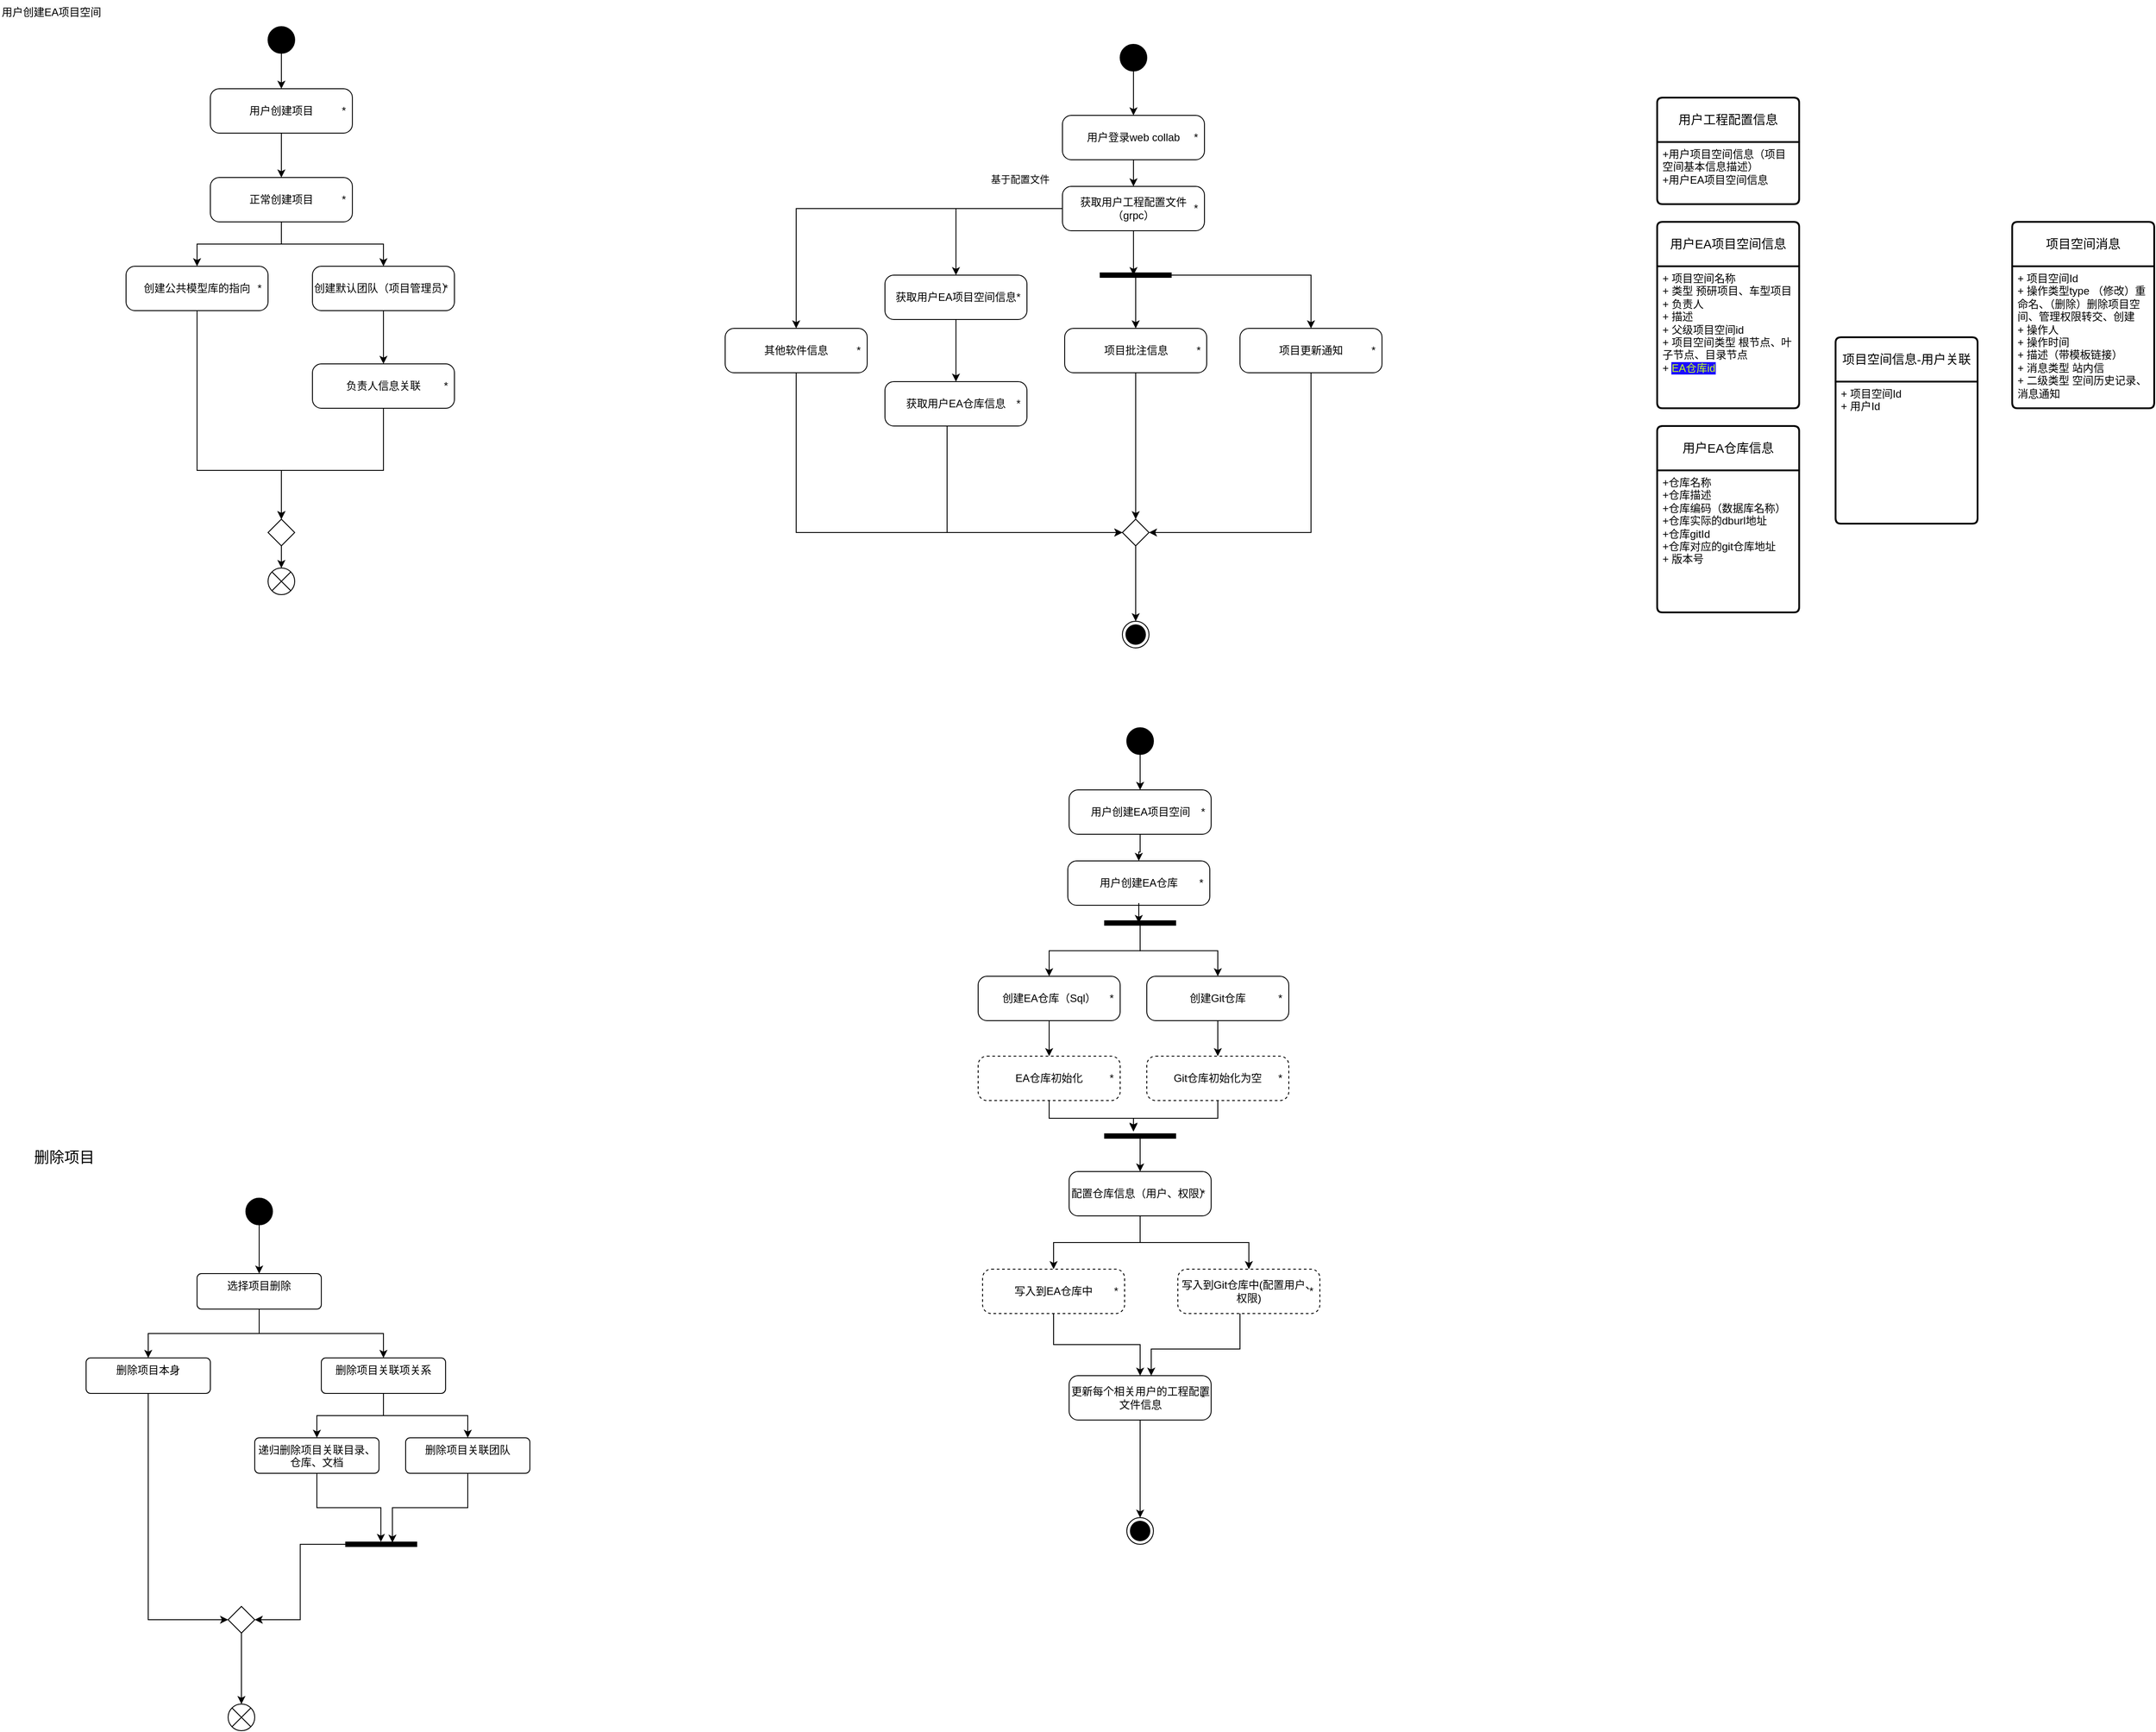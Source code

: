 <mxfile version="26.0.16">
  <diagram name="第 1 页" id="YNdHfXmyiviY9QAdafFr">
    <mxGraphModel dx="2268" dy="840" grid="1" gridSize="10" guides="1" tooltips="1" connect="1" arrows="1" fold="1" page="1" pageScale="1" pageWidth="827" pageHeight="1169" math="0" shadow="0">
      <root>
        <mxCell id="0" />
        <mxCell id="1" parent="0" />
        <mxCell id="krMl-AVOp_0bmk9KP0Yk-16" style="edgeStyle=orthogonalEdgeStyle;rounded=0;orthogonalLoop=1;jettySize=auto;html=1;entryX=0.5;entryY=0;entryDx=0;entryDy=0;" parent="1" source="krMl-AVOp_0bmk9KP0Yk-4" target="krMl-AVOp_0bmk9KP0Yk-6" edge="1">
          <mxGeometry relative="1" as="geometry" />
        </mxCell>
        <mxCell id="krMl-AVOp_0bmk9KP0Yk-4" value="" style="ellipse;fillColor=strokeColor;html=1;" parent="1" vertex="1">
          <mxGeometry x="435" y="50" width="30" height="30" as="geometry" />
        </mxCell>
        <mxCell id="krMl-AVOp_0bmk9KP0Yk-17" style="edgeStyle=orthogonalEdgeStyle;rounded=0;orthogonalLoop=1;jettySize=auto;html=1;" parent="1" source="krMl-AVOp_0bmk9KP0Yk-6" target="krMl-AVOp_0bmk9KP0Yk-8" edge="1">
          <mxGeometry relative="1" as="geometry" />
        </mxCell>
        <mxCell id="krMl-AVOp_0bmk9KP0Yk-6" value="用户登录web collab" style="html=1;dashed=0;rounded=1;absoluteArcSize=1;arcSize=20;verticalAlign=middle;align=center;whiteSpace=wrap;" parent="1" vertex="1">
          <mxGeometry x="370" y="130" width="160" height="50" as="geometry" />
        </mxCell>
        <mxCell id="krMl-AVOp_0bmk9KP0Yk-7" value="*" style="text;resizeWidth=0;resizeHeight=0;points=[];part=1;verticalAlign=middle;align=center;html=1;" parent="krMl-AVOp_0bmk9KP0Yk-6" vertex="1">
          <mxGeometry x="1" y="0.5" width="20" height="20" relative="1" as="geometry">
            <mxPoint x="-20" y="-10" as="offset" />
          </mxGeometry>
        </mxCell>
        <mxCell id="krMl-AVOp_0bmk9KP0Yk-34" style="edgeStyle=orthogonalEdgeStyle;rounded=0;orthogonalLoop=1;jettySize=auto;html=1;" parent="1" source="krMl-AVOp_0bmk9KP0Yk-8" target="krMl-AVOp_0bmk9KP0Yk-30" edge="1">
          <mxGeometry relative="1" as="geometry" />
        </mxCell>
        <mxCell id="krMl-AVOp_0bmk9KP0Yk-8" value="获取用户工程配置文件（grpc）" style="html=1;dashed=0;rounded=1;absoluteArcSize=1;arcSize=20;verticalAlign=middle;align=center;whiteSpace=wrap;" parent="1" vertex="1">
          <mxGeometry x="370" y="210" width="160" height="50" as="geometry" />
        </mxCell>
        <mxCell id="krMl-AVOp_0bmk9KP0Yk-9" value="*" style="text;resizeWidth=0;resizeHeight=0;points=[];part=1;verticalAlign=middle;align=center;html=1;" parent="krMl-AVOp_0bmk9KP0Yk-8" vertex="1">
          <mxGeometry x="1" y="0.5" width="20" height="20" relative="1" as="geometry">
            <mxPoint x="-20" y="-10" as="offset" />
          </mxGeometry>
        </mxCell>
        <mxCell id="krMl-AVOp_0bmk9KP0Yk-38" style="edgeStyle=orthogonalEdgeStyle;rounded=0;orthogonalLoop=1;jettySize=auto;html=1;entryX=0;entryY=0.5;entryDx=0;entryDy=0;" parent="1" source="krMl-AVOp_0bmk9KP0Yk-10" target="krMl-AVOp_0bmk9KP0Yk-36" edge="1">
          <mxGeometry relative="1" as="geometry">
            <Array as="points">
              <mxPoint x="240" y="600" />
            </Array>
          </mxGeometry>
        </mxCell>
        <mxCell id="krMl-AVOp_0bmk9KP0Yk-10" value="获取用户EA仓库信息" style="html=1;dashed=0;rounded=1;absoluteArcSize=1;arcSize=20;verticalAlign=middle;align=center;whiteSpace=wrap;" parent="1" vertex="1">
          <mxGeometry x="170" y="430" width="160" height="50" as="geometry" />
        </mxCell>
        <mxCell id="krMl-AVOp_0bmk9KP0Yk-11" value="*" style="text;resizeWidth=0;resizeHeight=0;points=[];part=1;verticalAlign=middle;align=center;html=1;" parent="krMl-AVOp_0bmk9KP0Yk-10" vertex="1">
          <mxGeometry x="1" y="0.5" width="20" height="20" relative="1" as="geometry">
            <mxPoint x="-20" y="-10" as="offset" />
          </mxGeometry>
        </mxCell>
        <mxCell id="krMl-AVOp_0bmk9KP0Yk-12" value="用户EA仓库信息" style="swimlane;childLayout=stackLayout;horizontal=1;startSize=50;horizontalStack=0;rounded=1;fontSize=14;fontStyle=0;strokeWidth=2;resizeParent=0;resizeLast=1;shadow=0;dashed=0;align=center;arcSize=4;whiteSpace=wrap;html=1;" parent="1" vertex="1">
          <mxGeometry x="1040" y="480" width="160" height="210" as="geometry" />
        </mxCell>
        <mxCell id="krMl-AVOp_0bmk9KP0Yk-13" value="+仓库名称&lt;div&gt;+仓库描述&lt;br&gt;&lt;div&gt;+仓库编码（数据库名称）&lt;br&gt;+仓库实际的dburl地址&lt;/div&gt;&lt;div&gt;+仓库gitId&lt;br&gt;+仓库对应的git仓库地址&lt;div&gt;+ 版本号&lt;/div&gt;&lt;div&gt;&lt;br&gt;&lt;/div&gt;&lt;div&gt;&lt;div&gt;&lt;br&gt;&lt;/div&gt;&lt;/div&gt;&lt;/div&gt;&lt;/div&gt;" style="align=left;strokeColor=none;fillColor=none;spacingLeft=4;spacingRight=4;fontSize=12;verticalAlign=top;resizable=0;rotatable=0;part=1;html=1;whiteSpace=wrap;" parent="krMl-AVOp_0bmk9KP0Yk-12" vertex="1">
          <mxGeometry y="50" width="160" height="160" as="geometry" />
        </mxCell>
        <mxCell id="krMl-AVOp_0bmk9KP0Yk-14" value="用户工程配置信息" style="swimlane;childLayout=stackLayout;horizontal=1;startSize=50;horizontalStack=0;rounded=1;fontSize=14;fontStyle=0;strokeWidth=2;resizeParent=0;resizeLast=1;shadow=0;dashed=0;align=center;arcSize=4;whiteSpace=wrap;html=1;" parent="1" vertex="1">
          <mxGeometry x="1040" y="110" width="160" height="120" as="geometry" />
        </mxCell>
        <mxCell id="krMl-AVOp_0bmk9KP0Yk-15" value="+用户项目空间信息（项目空间基本信息描述）&lt;div&gt;+用户EA项目空间信息&lt;/div&gt;" style="align=left;strokeColor=none;fillColor=none;spacingLeft=4;spacingRight=4;fontSize=12;verticalAlign=top;resizable=0;rotatable=0;part=1;html=1;whiteSpace=wrap;" parent="krMl-AVOp_0bmk9KP0Yk-14" vertex="1">
          <mxGeometry y="50" width="160" height="70" as="geometry" />
        </mxCell>
        <mxCell id="krMl-AVOp_0bmk9KP0Yk-18" style="edgeStyle=orthogonalEdgeStyle;rounded=0;orthogonalLoop=1;jettySize=auto;html=1;entryX=0.5;entryY=0;entryDx=0;entryDy=0;" parent="1" source="krMl-AVOp_0bmk9KP0Yk-8" target="krMl-AVOp_0bmk9KP0Yk-80" edge="1">
          <mxGeometry relative="1" as="geometry" />
        </mxCell>
        <mxCell id="krMl-AVOp_0bmk9KP0Yk-19" value="基于配置文件" style="edgeLabel;html=1;align=center;verticalAlign=middle;resizable=0;points=[];" parent="krMl-AVOp_0bmk9KP0Yk-18" vertex="1" connectable="0">
          <mxGeometry x="0.157" y="-2" relative="1" as="geometry">
            <mxPoint x="65" y="-31" as="offset" />
          </mxGeometry>
        </mxCell>
        <mxCell id="krMl-AVOp_0bmk9KP0Yk-24" style="edgeStyle=orthogonalEdgeStyle;rounded=0;orthogonalLoop=1;jettySize=auto;html=1;entryX=0.5;entryY=0;entryDx=0;entryDy=0;" parent="1" source="krMl-AVOp_0bmk9KP0Yk-20" target="krMl-AVOp_0bmk9KP0Yk-22" edge="1">
          <mxGeometry relative="1" as="geometry" />
        </mxCell>
        <mxCell id="krMl-AVOp_0bmk9KP0Yk-27" style="edgeStyle=orthogonalEdgeStyle;rounded=0;orthogonalLoop=1;jettySize=auto;html=1;entryX=0.5;entryY=0;entryDx=0;entryDy=0;" parent="1" source="krMl-AVOp_0bmk9KP0Yk-20" target="krMl-AVOp_0bmk9KP0Yk-25" edge="1">
          <mxGeometry relative="1" as="geometry" />
        </mxCell>
        <mxCell id="krMl-AVOp_0bmk9KP0Yk-20" value="" style="html=1;points=[];perimeter=orthogonalPerimeter;fillColor=strokeColor;rotation=90;" parent="1" vertex="1">
          <mxGeometry x="450" y="270" width="5" height="80" as="geometry" />
        </mxCell>
        <mxCell id="krMl-AVOp_0bmk9KP0Yk-21" style="edgeStyle=orthogonalEdgeStyle;rounded=0;orthogonalLoop=1;jettySize=auto;html=1;entryX=0.5;entryY=0.531;entryDx=0;entryDy=0;entryPerimeter=0;" parent="1" source="krMl-AVOp_0bmk9KP0Yk-8" target="krMl-AVOp_0bmk9KP0Yk-20" edge="1">
          <mxGeometry relative="1" as="geometry" />
        </mxCell>
        <mxCell id="krMl-AVOp_0bmk9KP0Yk-39" style="edgeStyle=orthogonalEdgeStyle;rounded=0;orthogonalLoop=1;jettySize=auto;html=1;entryX=0.5;entryY=0;entryDx=0;entryDy=0;" parent="1" source="krMl-AVOp_0bmk9KP0Yk-22" target="krMl-AVOp_0bmk9KP0Yk-36" edge="1">
          <mxGeometry relative="1" as="geometry" />
        </mxCell>
        <mxCell id="krMl-AVOp_0bmk9KP0Yk-22" value="项目批注信息" style="html=1;dashed=0;rounded=1;absoluteArcSize=1;arcSize=20;verticalAlign=middle;align=center;whiteSpace=wrap;" parent="1" vertex="1">
          <mxGeometry x="372.5" y="370" width="160" height="50" as="geometry" />
        </mxCell>
        <mxCell id="krMl-AVOp_0bmk9KP0Yk-23" value="*" style="text;resizeWidth=0;resizeHeight=0;points=[];part=1;verticalAlign=middle;align=center;html=1;" parent="krMl-AVOp_0bmk9KP0Yk-22" vertex="1">
          <mxGeometry x="1" y="0.5" width="20" height="20" relative="1" as="geometry">
            <mxPoint x="-20" y="-10" as="offset" />
          </mxGeometry>
        </mxCell>
        <mxCell id="krMl-AVOp_0bmk9KP0Yk-40" style="edgeStyle=orthogonalEdgeStyle;rounded=0;orthogonalLoop=1;jettySize=auto;html=1;entryX=1;entryY=0.5;entryDx=0;entryDy=0;" parent="1" source="krMl-AVOp_0bmk9KP0Yk-25" target="krMl-AVOp_0bmk9KP0Yk-36" edge="1">
          <mxGeometry relative="1" as="geometry">
            <Array as="points">
              <mxPoint x="650" y="600" />
            </Array>
          </mxGeometry>
        </mxCell>
        <mxCell id="krMl-AVOp_0bmk9KP0Yk-25" value="项目更新通知" style="html=1;dashed=0;rounded=1;absoluteArcSize=1;arcSize=20;verticalAlign=middle;align=center;whiteSpace=wrap;" parent="1" vertex="1">
          <mxGeometry x="570" y="370" width="160" height="50" as="geometry" />
        </mxCell>
        <mxCell id="krMl-AVOp_0bmk9KP0Yk-26" value="*" style="text;resizeWidth=0;resizeHeight=0;points=[];part=1;verticalAlign=middle;align=center;html=1;" parent="krMl-AVOp_0bmk9KP0Yk-25" vertex="1">
          <mxGeometry x="1" y="0.5" width="20" height="20" relative="1" as="geometry">
            <mxPoint x="-20" y="-10" as="offset" />
          </mxGeometry>
        </mxCell>
        <mxCell id="krMl-AVOp_0bmk9KP0Yk-58" style="edgeStyle=orthogonalEdgeStyle;rounded=0;orthogonalLoop=1;jettySize=auto;html=1;entryX=0.5;entryY=0;entryDx=0;entryDy=0;" parent="1" source="krMl-AVOp_0bmk9KP0Yk-28" target="krMl-AVOp_0bmk9KP0Yk-85" edge="1">
          <mxGeometry relative="1" as="geometry" />
        </mxCell>
        <mxCell id="krMl-AVOp_0bmk9KP0Yk-28" value="" style="ellipse;fillColor=strokeColor;html=1;" parent="1" vertex="1">
          <mxGeometry x="442.5" y="820" width="30" height="30" as="geometry" />
        </mxCell>
        <mxCell id="krMl-AVOp_0bmk9KP0Yk-37" style="edgeStyle=orthogonalEdgeStyle;rounded=0;orthogonalLoop=1;jettySize=auto;html=1;entryX=0;entryY=0.5;entryDx=0;entryDy=0;" parent="1" source="krMl-AVOp_0bmk9KP0Yk-30" target="krMl-AVOp_0bmk9KP0Yk-36" edge="1">
          <mxGeometry relative="1" as="geometry">
            <Array as="points">
              <mxPoint x="70" y="600" />
            </Array>
          </mxGeometry>
        </mxCell>
        <mxCell id="krMl-AVOp_0bmk9KP0Yk-30" value="其他软件信息" style="html=1;dashed=0;rounded=1;absoluteArcSize=1;arcSize=20;verticalAlign=middle;align=center;whiteSpace=wrap;" parent="1" vertex="1">
          <mxGeometry x="-10" y="370" width="160" height="50" as="geometry" />
        </mxCell>
        <mxCell id="krMl-AVOp_0bmk9KP0Yk-31" value="*" style="text;resizeWidth=0;resizeHeight=0;points=[];part=1;verticalAlign=middle;align=center;html=1;" parent="krMl-AVOp_0bmk9KP0Yk-30" vertex="1">
          <mxGeometry x="1" y="0.5" width="20" height="20" relative="1" as="geometry">
            <mxPoint x="-20" y="-10" as="offset" />
          </mxGeometry>
        </mxCell>
        <mxCell id="krMl-AVOp_0bmk9KP0Yk-35" value="" style="ellipse;html=1;shape=endState;fillColor=strokeColor;" parent="1" vertex="1">
          <mxGeometry x="437.5" y="700" width="30" height="30" as="geometry" />
        </mxCell>
        <mxCell id="krMl-AVOp_0bmk9KP0Yk-41" style="edgeStyle=orthogonalEdgeStyle;rounded=0;orthogonalLoop=1;jettySize=auto;html=1;" parent="1" source="krMl-AVOp_0bmk9KP0Yk-36" target="krMl-AVOp_0bmk9KP0Yk-35" edge="1">
          <mxGeometry relative="1" as="geometry" />
        </mxCell>
        <mxCell id="krMl-AVOp_0bmk9KP0Yk-36" value="" style="rhombus;" parent="1" vertex="1">
          <mxGeometry x="437.5" y="585" width="30" height="30" as="geometry" />
        </mxCell>
        <mxCell id="krMl-AVOp_0bmk9KP0Yk-43" value="用户创建EA仓库" style="html=1;dashed=0;rounded=1;absoluteArcSize=1;arcSize=20;verticalAlign=middle;align=center;whiteSpace=wrap;" parent="1" vertex="1">
          <mxGeometry x="376" y="970" width="160" height="50" as="geometry" />
        </mxCell>
        <mxCell id="krMl-AVOp_0bmk9KP0Yk-44" value="*" style="text;resizeWidth=0;resizeHeight=0;points=[];part=1;verticalAlign=middle;align=center;html=1;" parent="krMl-AVOp_0bmk9KP0Yk-43" vertex="1">
          <mxGeometry x="1" y="0.5" width="20" height="20" relative="1" as="geometry">
            <mxPoint x="-20" y="-10" as="offset" />
          </mxGeometry>
        </mxCell>
        <mxCell id="krMl-AVOp_0bmk9KP0Yk-60" style="edgeStyle=orthogonalEdgeStyle;rounded=0;orthogonalLoop=1;jettySize=auto;html=1;entryX=0.5;entryY=0;entryDx=0;entryDy=0;" parent="1" source="krMl-AVOp_0bmk9KP0Yk-45" target="krMl-AVOp_0bmk9KP0Yk-46" edge="1">
          <mxGeometry relative="1" as="geometry" />
        </mxCell>
        <mxCell id="krMl-AVOp_0bmk9KP0Yk-61" style="edgeStyle=orthogonalEdgeStyle;rounded=0;orthogonalLoop=1;jettySize=auto;html=1;entryX=0.5;entryY=0;entryDx=0;entryDy=0;" parent="1" source="krMl-AVOp_0bmk9KP0Yk-45" target="krMl-AVOp_0bmk9KP0Yk-48" edge="1">
          <mxGeometry relative="1" as="geometry" />
        </mxCell>
        <mxCell id="krMl-AVOp_0bmk9KP0Yk-45" value="" style="html=1;points=[];perimeter=orthogonalPerimeter;fillColor=strokeColor;rotation=90;" parent="1" vertex="1">
          <mxGeometry x="455" y="1000" width="5" height="80" as="geometry" />
        </mxCell>
        <mxCell id="krMl-AVOp_0bmk9KP0Yk-62" style="edgeStyle=orthogonalEdgeStyle;rounded=0;orthogonalLoop=1;jettySize=auto;html=1;" parent="1" source="krMl-AVOp_0bmk9KP0Yk-46" target="krMl-AVOp_0bmk9KP0Yk-52" edge="1">
          <mxGeometry relative="1" as="geometry" />
        </mxCell>
        <mxCell id="krMl-AVOp_0bmk9KP0Yk-46" value="创建EA仓库（Sql）" style="html=1;dashed=0;rounded=1;absoluteArcSize=1;arcSize=20;verticalAlign=middle;align=center;whiteSpace=wrap;" parent="1" vertex="1">
          <mxGeometry x="275" y="1100" width="160" height="50" as="geometry" />
        </mxCell>
        <mxCell id="krMl-AVOp_0bmk9KP0Yk-47" value="*" style="text;resizeWidth=0;resizeHeight=0;points=[];part=1;verticalAlign=middle;align=center;html=1;" parent="krMl-AVOp_0bmk9KP0Yk-46" vertex="1">
          <mxGeometry x="1" y="0.5" width="20" height="20" relative="1" as="geometry">
            <mxPoint x="-20" y="-10" as="offset" />
          </mxGeometry>
        </mxCell>
        <mxCell id="krMl-AVOp_0bmk9KP0Yk-63" style="edgeStyle=orthogonalEdgeStyle;rounded=0;orthogonalLoop=1;jettySize=auto;html=1;entryX=0.5;entryY=0;entryDx=0;entryDy=0;" parent="1" source="krMl-AVOp_0bmk9KP0Yk-48" target="krMl-AVOp_0bmk9KP0Yk-54" edge="1">
          <mxGeometry relative="1" as="geometry" />
        </mxCell>
        <mxCell id="krMl-AVOp_0bmk9KP0Yk-48" value="创建Git仓库" style="html=1;dashed=0;rounded=1;absoluteArcSize=1;arcSize=20;verticalAlign=middle;align=center;whiteSpace=wrap;" parent="1" vertex="1">
          <mxGeometry x="465" y="1100" width="160" height="50" as="geometry" />
        </mxCell>
        <mxCell id="krMl-AVOp_0bmk9KP0Yk-49" value="*" style="text;resizeWidth=0;resizeHeight=0;points=[];part=1;verticalAlign=middle;align=center;html=1;" parent="krMl-AVOp_0bmk9KP0Yk-48" vertex="1">
          <mxGeometry x="1" y="0.5" width="20" height="20" relative="1" as="geometry">
            <mxPoint x="-20" y="-10" as="offset" />
          </mxGeometry>
        </mxCell>
        <mxCell id="krMl-AVOp_0bmk9KP0Yk-71" style="edgeStyle=orthogonalEdgeStyle;rounded=0;orthogonalLoop=1;jettySize=auto;html=1;entryX=0.5;entryY=0;entryDx=0;entryDy=0;" parent="1" source="krMl-AVOp_0bmk9KP0Yk-50" target="krMl-AVOp_0bmk9KP0Yk-67" edge="1">
          <mxGeometry relative="1" as="geometry" />
        </mxCell>
        <mxCell id="krMl-AVOp_0bmk9KP0Yk-72" style="edgeStyle=orthogonalEdgeStyle;rounded=0;orthogonalLoop=1;jettySize=auto;html=1;entryX=0.5;entryY=0;entryDx=0;entryDy=0;" parent="1" source="krMl-AVOp_0bmk9KP0Yk-50" target="krMl-AVOp_0bmk9KP0Yk-69" edge="1">
          <mxGeometry relative="1" as="geometry" />
        </mxCell>
        <mxCell id="krMl-AVOp_0bmk9KP0Yk-50" value="配置仓库信息（用户、权限）" style="html=1;dashed=0;rounded=1;absoluteArcSize=1;arcSize=20;verticalAlign=middle;align=center;whiteSpace=wrap;" parent="1" vertex="1">
          <mxGeometry x="377.5" y="1320" width="160" height="50" as="geometry" />
        </mxCell>
        <mxCell id="krMl-AVOp_0bmk9KP0Yk-51" value="*" style="text;resizeWidth=0;resizeHeight=0;points=[];part=1;verticalAlign=middle;align=center;html=1;" parent="krMl-AVOp_0bmk9KP0Yk-50" vertex="1">
          <mxGeometry x="1" y="0.5" width="20" height="20" relative="1" as="geometry">
            <mxPoint x="-20" y="-10" as="offset" />
          </mxGeometry>
        </mxCell>
        <mxCell id="krMl-AVOp_0bmk9KP0Yk-52" value="EA仓库初始化" style="html=1;dashed=1;rounded=1;absoluteArcSize=1;arcSize=20;verticalAlign=middle;align=center;whiteSpace=wrap;" parent="1" vertex="1">
          <mxGeometry x="275" y="1190" width="160" height="50" as="geometry" />
        </mxCell>
        <mxCell id="krMl-AVOp_0bmk9KP0Yk-53" value="*" style="text;resizeWidth=0;resizeHeight=0;points=[];part=1;verticalAlign=middle;align=center;html=1;dashed=1;" parent="krMl-AVOp_0bmk9KP0Yk-52" vertex="1">
          <mxGeometry x="1" y="0.5" width="20" height="20" relative="1" as="geometry">
            <mxPoint x="-20" y="-10" as="offset" />
          </mxGeometry>
        </mxCell>
        <mxCell id="krMl-AVOp_0bmk9KP0Yk-54" value="Git仓库初始化为空" style="html=1;dashed=1;rounded=1;absoluteArcSize=1;arcSize=20;verticalAlign=middle;align=center;whiteSpace=wrap;" parent="1" vertex="1">
          <mxGeometry x="465" y="1190" width="160" height="50" as="geometry" />
        </mxCell>
        <mxCell id="krMl-AVOp_0bmk9KP0Yk-55" value="*" style="text;resizeWidth=0;resizeHeight=0;points=[];part=1;verticalAlign=middle;align=center;html=1;dashed=1;" parent="krMl-AVOp_0bmk9KP0Yk-54" vertex="1">
          <mxGeometry x="1" y="0.5" width="20" height="20" relative="1" as="geometry">
            <mxPoint x="-20" y="-10" as="offset" />
          </mxGeometry>
        </mxCell>
        <mxCell id="krMl-AVOp_0bmk9KP0Yk-66" style="edgeStyle=orthogonalEdgeStyle;rounded=0;orthogonalLoop=1;jettySize=auto;html=1;entryX=0.5;entryY=0;entryDx=0;entryDy=0;" parent="1" source="krMl-AVOp_0bmk9KP0Yk-56" target="krMl-AVOp_0bmk9KP0Yk-50" edge="1">
          <mxGeometry relative="1" as="geometry" />
        </mxCell>
        <mxCell id="krMl-AVOp_0bmk9KP0Yk-56" value="" style="html=1;points=[];perimeter=orthogonalPerimeter;fillColor=strokeColor;rotation=90;" parent="1" vertex="1">
          <mxGeometry x="455" y="1240" width="5" height="80" as="geometry" />
        </mxCell>
        <mxCell id="krMl-AVOp_0bmk9KP0Yk-59" style="edgeStyle=orthogonalEdgeStyle;rounded=0;orthogonalLoop=1;jettySize=auto;html=1;entryX=0.5;entryY=0.519;entryDx=0;entryDy=0;entryPerimeter=0;" parent="1" source="krMl-AVOp_0bmk9KP0Yk-43" target="krMl-AVOp_0bmk9KP0Yk-45" edge="1">
          <mxGeometry relative="1" as="geometry" />
        </mxCell>
        <mxCell id="krMl-AVOp_0bmk9KP0Yk-64" style="edgeStyle=orthogonalEdgeStyle;rounded=0;orthogonalLoop=1;jettySize=auto;html=1;entryX=-0.5;entryY=0.594;entryDx=0;entryDy=0;entryPerimeter=0;" parent="1" source="krMl-AVOp_0bmk9KP0Yk-52" target="krMl-AVOp_0bmk9KP0Yk-56" edge="1">
          <mxGeometry relative="1" as="geometry" />
        </mxCell>
        <mxCell id="krMl-AVOp_0bmk9KP0Yk-65" style="edgeStyle=orthogonalEdgeStyle;rounded=0;orthogonalLoop=1;jettySize=auto;html=1;entryX=-0.7;entryY=0.594;entryDx=0;entryDy=0;entryPerimeter=0;" parent="1" source="krMl-AVOp_0bmk9KP0Yk-54" target="krMl-AVOp_0bmk9KP0Yk-56" edge="1">
          <mxGeometry relative="1" as="geometry" />
        </mxCell>
        <mxCell id="krMl-AVOp_0bmk9KP0Yk-75" style="edgeStyle=orthogonalEdgeStyle;rounded=0;orthogonalLoop=1;jettySize=auto;html=1;" parent="1" source="krMl-AVOp_0bmk9KP0Yk-67" target="krMl-AVOp_0bmk9KP0Yk-73" edge="1">
          <mxGeometry relative="1" as="geometry" />
        </mxCell>
        <mxCell id="krMl-AVOp_0bmk9KP0Yk-67" value="写入到EA仓库中" style="html=1;dashed=1;rounded=1;absoluteArcSize=1;arcSize=20;verticalAlign=middle;align=center;whiteSpace=wrap;" parent="1" vertex="1">
          <mxGeometry x="280" y="1430" width="160" height="50" as="geometry" />
        </mxCell>
        <mxCell id="krMl-AVOp_0bmk9KP0Yk-68" value="*" style="text;resizeWidth=0;resizeHeight=0;points=[];part=1;verticalAlign=middle;align=center;html=1;dashed=1;" parent="krMl-AVOp_0bmk9KP0Yk-67" vertex="1">
          <mxGeometry x="1" y="0.5" width="20" height="20" relative="1" as="geometry">
            <mxPoint x="-20" y="-10" as="offset" />
          </mxGeometry>
        </mxCell>
        <mxCell id="krMl-AVOp_0bmk9KP0Yk-76" style="edgeStyle=orthogonalEdgeStyle;rounded=0;orthogonalLoop=1;jettySize=auto;html=1;" parent="1" source="krMl-AVOp_0bmk9KP0Yk-69" edge="1">
          <mxGeometry relative="1" as="geometry">
            <mxPoint x="470.0" y="1550" as="targetPoint" />
            <Array as="points">
              <mxPoint x="570" y="1520" />
              <mxPoint x="470" y="1520" />
            </Array>
          </mxGeometry>
        </mxCell>
        <mxCell id="krMl-AVOp_0bmk9KP0Yk-69" value="写入到Git仓库中(配置用户、权限)" style="html=1;dashed=1;rounded=1;absoluteArcSize=1;arcSize=20;verticalAlign=middle;align=center;whiteSpace=wrap;" parent="1" vertex="1">
          <mxGeometry x="500" y="1430" width="160" height="50" as="geometry" />
        </mxCell>
        <mxCell id="krMl-AVOp_0bmk9KP0Yk-70" value="*" style="text;resizeWidth=0;resizeHeight=0;points=[];part=1;verticalAlign=middle;align=center;html=1;dashed=1;" parent="krMl-AVOp_0bmk9KP0Yk-69" vertex="1">
          <mxGeometry x="1" y="0.5" width="20" height="20" relative="1" as="geometry">
            <mxPoint x="-20" y="-10" as="offset" />
          </mxGeometry>
        </mxCell>
        <mxCell id="krMl-AVOp_0bmk9KP0Yk-78" style="edgeStyle=orthogonalEdgeStyle;rounded=0;orthogonalLoop=1;jettySize=auto;html=1;" parent="1" source="krMl-AVOp_0bmk9KP0Yk-73" target="krMl-AVOp_0bmk9KP0Yk-77" edge="1">
          <mxGeometry relative="1" as="geometry" />
        </mxCell>
        <mxCell id="krMl-AVOp_0bmk9KP0Yk-73" value="更新每个相关用户的工程配置文件信息" style="html=1;dashed=0;rounded=1;absoluteArcSize=1;arcSize=20;verticalAlign=middle;align=center;whiteSpace=wrap;" parent="1" vertex="1">
          <mxGeometry x="377.5" y="1550" width="160" height="50" as="geometry" />
        </mxCell>
        <mxCell id="krMl-AVOp_0bmk9KP0Yk-74" value="*" style="text;resizeWidth=0;resizeHeight=0;points=[];part=1;verticalAlign=middle;align=center;html=1;" parent="krMl-AVOp_0bmk9KP0Yk-73" vertex="1">
          <mxGeometry x="1" y="0.5" width="20" height="20" relative="1" as="geometry">
            <mxPoint x="-20" y="-10" as="offset" />
          </mxGeometry>
        </mxCell>
        <mxCell id="krMl-AVOp_0bmk9KP0Yk-77" value="" style="ellipse;html=1;shape=endState;fillColor=strokeColor;" parent="1" vertex="1">
          <mxGeometry x="442.5" y="1710" width="30" height="30" as="geometry" />
        </mxCell>
        <mxCell id="krMl-AVOp_0bmk9KP0Yk-82" style="edgeStyle=orthogonalEdgeStyle;rounded=0;orthogonalLoop=1;jettySize=auto;html=1;" parent="1" source="krMl-AVOp_0bmk9KP0Yk-80" target="krMl-AVOp_0bmk9KP0Yk-10" edge="1">
          <mxGeometry relative="1" as="geometry" />
        </mxCell>
        <mxCell id="krMl-AVOp_0bmk9KP0Yk-80" value="获取用户EA项目空间信息" style="html=1;dashed=0;rounded=1;absoluteArcSize=1;arcSize=20;verticalAlign=middle;align=center;whiteSpace=wrap;" parent="1" vertex="1">
          <mxGeometry x="170" y="310" width="160" height="50" as="geometry" />
        </mxCell>
        <mxCell id="krMl-AVOp_0bmk9KP0Yk-81" value="*" style="text;resizeWidth=0;resizeHeight=0;points=[];part=1;verticalAlign=middle;align=center;html=1;" parent="krMl-AVOp_0bmk9KP0Yk-80" vertex="1">
          <mxGeometry x="1" y="0.5" width="20" height="20" relative="1" as="geometry">
            <mxPoint x="-20" y="-10" as="offset" />
          </mxGeometry>
        </mxCell>
        <mxCell id="krMl-AVOp_0bmk9KP0Yk-83" value="用户EA项目空间信息" style="swimlane;childLayout=stackLayout;horizontal=1;startSize=50;horizontalStack=0;rounded=1;fontSize=14;fontStyle=0;strokeWidth=2;resizeParent=0;resizeLast=1;shadow=0;dashed=0;align=center;arcSize=4;whiteSpace=wrap;html=1;" parent="1" vertex="1">
          <mxGeometry x="1040" y="250" width="160" height="210" as="geometry" />
        </mxCell>
        <mxCell id="krMl-AVOp_0bmk9KP0Yk-84" value="+ 项目空间名称&lt;div&gt;+ 类型 预研项目、车型项目&lt;/div&gt;&lt;div&gt;+ 负责人&lt;/div&gt;&lt;div&gt;+ 描述&lt;/div&gt;&lt;div&gt;+ 父级项目空间id&lt;/div&gt;&lt;div&gt;+ 项目空间类型 根节点、叶子节点、目录节点&lt;/div&gt;&lt;div&gt;+ &lt;font style=&quot;color: rgb(195, 255, 30); background-color: rgb(28, 12, 255);&quot;&gt;EA仓库id&lt;/font&gt;&lt;br&gt;&lt;div&gt;&lt;div&gt;&lt;br&gt;&lt;/div&gt;&lt;/div&gt;&lt;/div&gt;" style="align=left;strokeColor=none;fillColor=none;spacingLeft=4;spacingRight=4;fontSize=12;verticalAlign=top;resizable=0;rotatable=0;part=1;html=1;whiteSpace=wrap;" parent="krMl-AVOp_0bmk9KP0Yk-83" vertex="1">
          <mxGeometry y="50" width="160" height="160" as="geometry" />
        </mxCell>
        <mxCell id="krMl-AVOp_0bmk9KP0Yk-87" style="edgeStyle=orthogonalEdgeStyle;rounded=0;orthogonalLoop=1;jettySize=auto;html=1;entryX=0.5;entryY=0;entryDx=0;entryDy=0;" parent="1" source="krMl-AVOp_0bmk9KP0Yk-85" target="krMl-AVOp_0bmk9KP0Yk-43" edge="1">
          <mxGeometry relative="1" as="geometry" />
        </mxCell>
        <mxCell id="krMl-AVOp_0bmk9KP0Yk-85" value="用户创建EA项目空间" style="html=1;dashed=0;rounded=1;absoluteArcSize=1;arcSize=20;verticalAlign=middle;align=center;whiteSpace=wrap;" parent="1" vertex="1">
          <mxGeometry x="377.5" y="890" width="160" height="50" as="geometry" />
        </mxCell>
        <mxCell id="krMl-AVOp_0bmk9KP0Yk-86" value="*" style="text;resizeWidth=0;resizeHeight=0;points=[];part=1;verticalAlign=middle;align=center;html=1;" parent="krMl-AVOp_0bmk9KP0Yk-85" vertex="1">
          <mxGeometry x="1" y="0.5" width="20" height="20" relative="1" as="geometry">
            <mxPoint x="-20" y="-10" as="offset" />
          </mxGeometry>
        </mxCell>
        <mxCell id="krMl-AVOp_0bmk9KP0Yk-88" value="项目空间信息-用户关联" style="swimlane;childLayout=stackLayout;horizontal=1;startSize=50;horizontalStack=0;rounded=1;fontSize=14;fontStyle=0;strokeWidth=2;resizeParent=0;resizeLast=1;shadow=0;dashed=0;align=center;arcSize=4;whiteSpace=wrap;html=1;" parent="1" vertex="1">
          <mxGeometry x="1241" y="380" width="160" height="210" as="geometry" />
        </mxCell>
        <mxCell id="krMl-AVOp_0bmk9KP0Yk-89" value="&lt;div&gt;&lt;div&gt;&lt;div&gt;+ 项目空间Id&lt;/div&gt;&lt;/div&gt;&lt;/div&gt;&lt;div&gt;+ 用户Id&lt;/div&gt;" style="align=left;strokeColor=none;fillColor=none;spacingLeft=4;spacingRight=4;fontSize=12;verticalAlign=top;resizable=0;rotatable=0;part=1;html=1;whiteSpace=wrap;" parent="krMl-AVOp_0bmk9KP0Yk-88" vertex="1">
          <mxGeometry y="50" width="160" height="160" as="geometry" />
        </mxCell>
        <mxCell id="krMl-AVOp_0bmk9KP0Yk-90" value="项目空间消息" style="swimlane;childLayout=stackLayout;horizontal=1;startSize=50;horizontalStack=0;rounded=1;fontSize=14;fontStyle=0;strokeWidth=2;resizeParent=0;resizeLast=1;shadow=0;dashed=0;align=center;arcSize=4;whiteSpace=wrap;html=1;" parent="1" vertex="1">
          <mxGeometry x="1440" y="250" width="160" height="210" as="geometry" />
        </mxCell>
        <mxCell id="krMl-AVOp_0bmk9KP0Yk-91" value="&lt;div&gt;&lt;div&gt;&lt;div&gt;+ 项目空间Id&lt;/div&gt;&lt;/div&gt;&lt;/div&gt;&lt;div&gt;+ 操作类型type （修改）重命名、（删除）删除项目空间、管理权限转交、创建&lt;/div&gt;&lt;div&gt;+ 操作人&lt;/div&gt;&lt;div&gt;+ 操作时间&lt;/div&gt;&lt;div&gt;+ 描述（带模板链接）&lt;/div&gt;&lt;div&gt;+ 消息类型 站内信&lt;/div&gt;&lt;div&gt;+ 二级类型 空间历史记录、消息通知&amp;nbsp;&lt;/div&gt;" style="align=left;strokeColor=none;fillColor=none;spacingLeft=4;spacingRight=4;fontSize=12;verticalAlign=top;resizable=0;rotatable=0;part=1;html=1;whiteSpace=wrap;" parent="krMl-AVOp_0bmk9KP0Yk-90" vertex="1">
          <mxGeometry y="50" width="160" height="160" as="geometry" />
        </mxCell>
        <mxCell id="_5v5E0PLDqo6i5ZXU9i_-49" style="edgeStyle=orthogonalEdgeStyle;rounded=0;orthogonalLoop=1;jettySize=auto;html=1;entryX=0.5;entryY=0;entryDx=0;entryDy=0;" edge="1" parent="1" source="_5v5E0PLDqo6i5ZXU9i_-1" target="_5v5E0PLDqo6i5ZXU9i_-3">
          <mxGeometry relative="1" as="geometry" />
        </mxCell>
        <mxCell id="_5v5E0PLDqo6i5ZXU9i_-1" value="" style="ellipse;fillColor=strokeColor;html=1;" vertex="1" parent="1">
          <mxGeometry x="-550" y="1350" width="30" height="30" as="geometry" />
        </mxCell>
        <mxCell id="_5v5E0PLDqo6i5ZXU9i_-2" value="删除项目" style="text;html=1;align=center;verticalAlign=middle;resizable=0;points=[];autosize=1;strokeColor=none;fillColor=none;fontSize=17;" vertex="1" parent="1">
          <mxGeometry x="-800" y="1290" width="90" height="30" as="geometry" />
        </mxCell>
        <mxCell id="_5v5E0PLDqo6i5ZXU9i_-6" style="edgeStyle=orthogonalEdgeStyle;rounded=0;orthogonalLoop=1;jettySize=auto;html=1;entryX=0.5;entryY=0;entryDx=0;entryDy=0;" edge="1" parent="1" source="_5v5E0PLDqo6i5ZXU9i_-3" target="_5v5E0PLDqo6i5ZXU9i_-4">
          <mxGeometry relative="1" as="geometry" />
        </mxCell>
        <mxCell id="_5v5E0PLDqo6i5ZXU9i_-7" style="edgeStyle=orthogonalEdgeStyle;rounded=0;orthogonalLoop=1;jettySize=auto;html=1;entryX=0.5;entryY=0;entryDx=0;entryDy=0;" edge="1" parent="1" source="_5v5E0PLDqo6i5ZXU9i_-3" target="_5v5E0PLDqo6i5ZXU9i_-5">
          <mxGeometry relative="1" as="geometry" />
        </mxCell>
        <mxCell id="_5v5E0PLDqo6i5ZXU9i_-3" value="选择项目删除" style="html=1;align=center;verticalAlign=top;rounded=1;absoluteArcSize=1;arcSize=10;dashed=0;whiteSpace=wrap;" vertex="1" parent="1">
          <mxGeometry x="-605" y="1435" width="140" height="40" as="geometry" />
        </mxCell>
        <mxCell id="_5v5E0PLDqo6i5ZXU9i_-46" style="edgeStyle=orthogonalEdgeStyle;rounded=0;orthogonalLoop=1;jettySize=auto;html=1;entryX=0;entryY=0.5;entryDx=0;entryDy=0;" edge="1" parent="1" source="_5v5E0PLDqo6i5ZXU9i_-4" target="_5v5E0PLDqo6i5ZXU9i_-40">
          <mxGeometry relative="1" as="geometry">
            <Array as="points">
              <mxPoint x="-660" y="1825" />
            </Array>
          </mxGeometry>
        </mxCell>
        <mxCell id="_5v5E0PLDqo6i5ZXU9i_-4" value="删除项目本身" style="html=1;align=center;verticalAlign=top;rounded=1;absoluteArcSize=1;arcSize=10;dashed=0;whiteSpace=wrap;" vertex="1" parent="1">
          <mxGeometry x="-730" y="1530" width="140" height="40" as="geometry" />
        </mxCell>
        <mxCell id="_5v5E0PLDqo6i5ZXU9i_-11" style="edgeStyle=orthogonalEdgeStyle;rounded=0;orthogonalLoop=1;jettySize=auto;html=1;entryX=0.5;entryY=0;entryDx=0;entryDy=0;" edge="1" parent="1" source="_5v5E0PLDqo6i5ZXU9i_-5" target="_5v5E0PLDqo6i5ZXU9i_-8">
          <mxGeometry relative="1" as="geometry" />
        </mxCell>
        <mxCell id="_5v5E0PLDqo6i5ZXU9i_-39" style="edgeStyle=orthogonalEdgeStyle;rounded=0;orthogonalLoop=1;jettySize=auto;html=1;entryX=0.5;entryY=0;entryDx=0;entryDy=0;" edge="1" parent="1" source="_5v5E0PLDqo6i5ZXU9i_-5" target="_5v5E0PLDqo6i5ZXU9i_-38">
          <mxGeometry relative="1" as="geometry" />
        </mxCell>
        <mxCell id="_5v5E0PLDqo6i5ZXU9i_-5" value="删除项目关联项关系" style="html=1;align=center;verticalAlign=top;rounded=1;absoluteArcSize=1;arcSize=10;dashed=0;whiteSpace=wrap;" vertex="1" parent="1">
          <mxGeometry x="-465" y="1530" width="140" height="40" as="geometry" />
        </mxCell>
        <mxCell id="_5v5E0PLDqo6i5ZXU9i_-8" value="删除项目关联团队" style="html=1;align=center;verticalAlign=top;rounded=1;absoluteArcSize=1;arcSize=10;dashed=0;whiteSpace=wrap;" vertex="1" parent="1">
          <mxGeometry x="-370" y="1620" width="140" height="40" as="geometry" />
        </mxCell>
        <mxCell id="_5v5E0PLDqo6i5ZXU9i_-12" style="edgeStyle=orthogonalEdgeStyle;rounded=0;orthogonalLoop=1;jettySize=auto;html=1;entryX=0.5;entryY=0;entryDx=0;entryDy=0;" edge="1" source="_5v5E0PLDqo6i5ZXU9i_-13" target="_5v5E0PLDqo6i5ZXU9i_-14" parent="1">
          <mxGeometry relative="1" as="geometry" />
        </mxCell>
        <mxCell id="_5v5E0PLDqo6i5ZXU9i_-13" value="" style="ellipse;fillColor=strokeColor;html=1;" vertex="1" parent="1">
          <mxGeometry x="-525" y="30" width="30" height="30" as="geometry" />
        </mxCell>
        <mxCell id="_5v5E0PLDqo6i5ZXU9i_-19" style="edgeStyle=orthogonalEdgeStyle;rounded=0;orthogonalLoop=1;jettySize=auto;html=1;entryX=0.5;entryY=0;entryDx=0;entryDy=0;" edge="1" parent="1" source="_5v5E0PLDqo6i5ZXU9i_-14" target="_5v5E0PLDqo6i5ZXU9i_-20">
          <mxGeometry relative="1" as="geometry" />
        </mxCell>
        <mxCell id="_5v5E0PLDqo6i5ZXU9i_-14" value="用户创建项目" style="html=1;dashed=0;rounded=1;absoluteArcSize=1;arcSize=20;verticalAlign=middle;align=center;whiteSpace=wrap;" vertex="1" parent="1">
          <mxGeometry x="-590" y="100" width="160" height="50" as="geometry" />
        </mxCell>
        <mxCell id="_5v5E0PLDqo6i5ZXU9i_-15" value="*" style="text;resizeWidth=0;resizeHeight=0;points=[];part=1;verticalAlign=middle;align=center;html=1;" vertex="1" parent="_5v5E0PLDqo6i5ZXU9i_-14">
          <mxGeometry x="1" y="0.5" width="20" height="20" relative="1" as="geometry">
            <mxPoint x="-20" y="-10" as="offset" />
          </mxGeometry>
        </mxCell>
        <mxCell id="_5v5E0PLDqo6i5ZXU9i_-16" value="&lt;span style=&quot;color: rgb(0, 0, 0); font-family: Helvetica; font-size: 12px; font-style: normal; font-variant-ligatures: normal; font-variant-caps: normal; font-weight: 400; letter-spacing: normal; orphans: 2; text-align: center; text-indent: 0px; text-transform: none; widows: 2; word-spacing: 0px; -webkit-text-stroke-width: 0px; white-space: normal; background-color: rgb(251, 251, 251); text-decoration-thickness: initial; text-decoration-style: initial; text-decoration-color: initial; display: inline !important; float: none;&quot;&gt;用户创建EA项目空间&lt;/span&gt;" style="text;whiteSpace=wrap;html=1;" vertex="1" parent="1">
          <mxGeometry x="-827" width="150" height="40" as="geometry" />
        </mxCell>
        <mxCell id="_5v5E0PLDqo6i5ZXU9i_-27" style="edgeStyle=orthogonalEdgeStyle;rounded=0;orthogonalLoop=1;jettySize=auto;html=1;entryX=0.5;entryY=0;entryDx=0;entryDy=0;" edge="1" parent="1" source="_5v5E0PLDqo6i5ZXU9i_-17" target="_5v5E0PLDqo6i5ZXU9i_-32">
          <mxGeometry relative="1" as="geometry">
            <Array as="points">
              <mxPoint x="-605" y="530" />
              <mxPoint x="-510" y="530" />
            </Array>
          </mxGeometry>
        </mxCell>
        <mxCell id="_5v5E0PLDqo6i5ZXU9i_-17" value="创建公共模型库的指向" style="html=1;dashed=0;rounded=1;absoluteArcSize=1;arcSize=20;verticalAlign=middle;align=center;whiteSpace=wrap;" vertex="1" parent="1">
          <mxGeometry x="-685" y="300" width="160" height="50" as="geometry" />
        </mxCell>
        <mxCell id="_5v5E0PLDqo6i5ZXU9i_-18" value="*" style="text;resizeWidth=0;resizeHeight=0;points=[];part=1;verticalAlign=middle;align=center;html=1;" vertex="1" parent="_5v5E0PLDqo6i5ZXU9i_-17">
          <mxGeometry x="1" y="0.5" width="20" height="20" relative="1" as="geometry">
            <mxPoint x="-20" y="-10" as="offset" />
          </mxGeometry>
        </mxCell>
        <mxCell id="_5v5E0PLDqo6i5ZXU9i_-22" style="edgeStyle=orthogonalEdgeStyle;rounded=0;orthogonalLoop=1;jettySize=auto;html=1;" edge="1" parent="1" source="_5v5E0PLDqo6i5ZXU9i_-20" target="_5v5E0PLDqo6i5ZXU9i_-17">
          <mxGeometry relative="1" as="geometry" />
        </mxCell>
        <mxCell id="_5v5E0PLDqo6i5ZXU9i_-25" style="edgeStyle=orthogonalEdgeStyle;rounded=0;orthogonalLoop=1;jettySize=auto;html=1;entryX=0.5;entryY=0;entryDx=0;entryDy=0;" edge="1" parent="1" source="_5v5E0PLDqo6i5ZXU9i_-20" target="_5v5E0PLDqo6i5ZXU9i_-29">
          <mxGeometry relative="1" as="geometry" />
        </mxCell>
        <mxCell id="_5v5E0PLDqo6i5ZXU9i_-20" value="正常创建项目" style="html=1;dashed=0;rounded=1;absoluteArcSize=1;arcSize=20;verticalAlign=middle;align=center;whiteSpace=wrap;" vertex="1" parent="1">
          <mxGeometry x="-590" y="200" width="160" height="50" as="geometry" />
        </mxCell>
        <mxCell id="_5v5E0PLDqo6i5ZXU9i_-21" value="*" style="text;resizeWidth=0;resizeHeight=0;points=[];part=1;verticalAlign=middle;align=center;html=1;" vertex="1" parent="_5v5E0PLDqo6i5ZXU9i_-20">
          <mxGeometry x="1" y="0.5" width="20" height="20" relative="1" as="geometry">
            <mxPoint x="-20" y="-10" as="offset" />
          </mxGeometry>
        </mxCell>
        <mxCell id="_5v5E0PLDqo6i5ZXU9i_-28" style="edgeStyle=orthogonalEdgeStyle;rounded=0;orthogonalLoop=1;jettySize=auto;html=1;entryX=0.5;entryY=0;entryDx=0;entryDy=0;" edge="1" parent="1" source="_5v5E0PLDqo6i5ZXU9i_-23" target="_5v5E0PLDqo6i5ZXU9i_-32">
          <mxGeometry relative="1" as="geometry">
            <Array as="points">
              <mxPoint x="-395" y="530" />
              <mxPoint x="-510" y="530" />
            </Array>
          </mxGeometry>
        </mxCell>
        <mxCell id="_5v5E0PLDqo6i5ZXU9i_-23" value="负责人信息关联" style="html=1;dashed=0;rounded=1;absoluteArcSize=1;arcSize=20;verticalAlign=middle;align=center;whiteSpace=wrap;" vertex="1" parent="1">
          <mxGeometry x="-475" y="410" width="160" height="50" as="geometry" />
        </mxCell>
        <mxCell id="_5v5E0PLDqo6i5ZXU9i_-24" value="*" style="text;resizeWidth=0;resizeHeight=0;points=[];part=1;verticalAlign=middle;align=center;html=1;" vertex="1" parent="_5v5E0PLDqo6i5ZXU9i_-23">
          <mxGeometry x="1" y="0.5" width="20" height="20" relative="1" as="geometry">
            <mxPoint x="-20" y="-10" as="offset" />
          </mxGeometry>
        </mxCell>
        <mxCell id="_5v5E0PLDqo6i5ZXU9i_-26" value="" style="shape=sumEllipse;perimeter=ellipsePerimeter;html=1;backgroundOutline=1;" vertex="1" parent="1">
          <mxGeometry x="-525" y="640" width="30" height="30" as="geometry" />
        </mxCell>
        <mxCell id="_5v5E0PLDqo6i5ZXU9i_-31" style="edgeStyle=orthogonalEdgeStyle;rounded=0;orthogonalLoop=1;jettySize=auto;html=1;entryX=0.5;entryY=0;entryDx=0;entryDy=0;" edge="1" parent="1" source="_5v5E0PLDqo6i5ZXU9i_-29" target="_5v5E0PLDqo6i5ZXU9i_-23">
          <mxGeometry relative="1" as="geometry" />
        </mxCell>
        <mxCell id="_5v5E0PLDqo6i5ZXU9i_-29" value="创建默认团队（项目管理员）" style="html=1;dashed=0;rounded=1;absoluteArcSize=1;arcSize=20;verticalAlign=middle;align=center;whiteSpace=wrap;" vertex="1" parent="1">
          <mxGeometry x="-475" y="300" width="160" height="50" as="geometry" />
        </mxCell>
        <mxCell id="_5v5E0PLDqo6i5ZXU9i_-30" value="*" style="text;resizeWidth=0;resizeHeight=0;points=[];part=1;verticalAlign=middle;align=center;html=1;" vertex="1" parent="_5v5E0PLDqo6i5ZXU9i_-29">
          <mxGeometry x="1" y="0.5" width="20" height="20" relative="1" as="geometry">
            <mxPoint x="-20" y="-10" as="offset" />
          </mxGeometry>
        </mxCell>
        <mxCell id="_5v5E0PLDqo6i5ZXU9i_-37" style="edgeStyle=orthogonalEdgeStyle;rounded=0;orthogonalLoop=1;jettySize=auto;html=1;entryX=0.5;entryY=0;entryDx=0;entryDy=0;" edge="1" parent="1" source="_5v5E0PLDqo6i5ZXU9i_-32" target="_5v5E0PLDqo6i5ZXU9i_-26">
          <mxGeometry relative="1" as="geometry" />
        </mxCell>
        <mxCell id="_5v5E0PLDqo6i5ZXU9i_-32" value="" style="rhombus;" vertex="1" parent="1">
          <mxGeometry x="-525" y="585" width="30" height="30" as="geometry" />
        </mxCell>
        <mxCell id="_5v5E0PLDqo6i5ZXU9i_-38" value="递归删除项目关联目录、仓库、文档" style="html=1;align=center;verticalAlign=top;rounded=1;absoluteArcSize=1;arcSize=10;dashed=0;whiteSpace=wrap;" vertex="1" parent="1">
          <mxGeometry x="-540" y="1620" width="140" height="40" as="geometry" />
        </mxCell>
        <mxCell id="_5v5E0PLDqo6i5ZXU9i_-48" style="edgeStyle=orthogonalEdgeStyle;rounded=0;orthogonalLoop=1;jettySize=auto;html=1;entryX=0.5;entryY=0;entryDx=0;entryDy=0;" edge="1" parent="1" source="_5v5E0PLDqo6i5ZXU9i_-40" target="_5v5E0PLDqo6i5ZXU9i_-47">
          <mxGeometry relative="1" as="geometry" />
        </mxCell>
        <mxCell id="_5v5E0PLDqo6i5ZXU9i_-40" value="" style="rhombus;" vertex="1" parent="1">
          <mxGeometry x="-570" y="1810" width="30" height="30" as="geometry" />
        </mxCell>
        <mxCell id="_5v5E0PLDqo6i5ZXU9i_-45" style="edgeStyle=orthogonalEdgeStyle;rounded=0;orthogonalLoop=1;jettySize=auto;html=1;entryX=1;entryY=0.5;entryDx=0;entryDy=0;" edge="1" parent="1" source="_5v5E0PLDqo6i5ZXU9i_-41" target="_5v5E0PLDqo6i5ZXU9i_-40">
          <mxGeometry relative="1" as="geometry" />
        </mxCell>
        <mxCell id="_5v5E0PLDqo6i5ZXU9i_-41" value="" style="html=1;points=[];perimeter=orthogonalPerimeter;fillColor=strokeColor;rotation=90;" vertex="1" parent="1">
          <mxGeometry x="-400" y="1700" width="5" height="80" as="geometry" />
        </mxCell>
        <mxCell id="_5v5E0PLDqo6i5ZXU9i_-42" style="edgeStyle=orthogonalEdgeStyle;rounded=0;orthogonalLoop=1;jettySize=auto;html=1;entryX=-0.039;entryY=0.505;entryDx=0;entryDy=0;entryPerimeter=0;" edge="1" parent="1" source="_5v5E0PLDqo6i5ZXU9i_-38" target="_5v5E0PLDqo6i5ZXU9i_-41">
          <mxGeometry relative="1" as="geometry" />
        </mxCell>
        <mxCell id="_5v5E0PLDqo6i5ZXU9i_-44" style="edgeStyle=orthogonalEdgeStyle;rounded=0;orthogonalLoop=1;jettySize=auto;html=1;entryX=0.135;entryY=0.342;entryDx=0;entryDy=0;entryPerimeter=0;" edge="1" parent="1" source="_5v5E0PLDqo6i5ZXU9i_-8" target="_5v5E0PLDqo6i5ZXU9i_-41">
          <mxGeometry relative="1" as="geometry" />
        </mxCell>
        <mxCell id="_5v5E0PLDqo6i5ZXU9i_-47" value="" style="shape=sumEllipse;perimeter=ellipsePerimeter;html=1;backgroundOutline=1;" vertex="1" parent="1">
          <mxGeometry x="-570" y="1920" width="30" height="30" as="geometry" />
        </mxCell>
      </root>
    </mxGraphModel>
  </diagram>
</mxfile>

